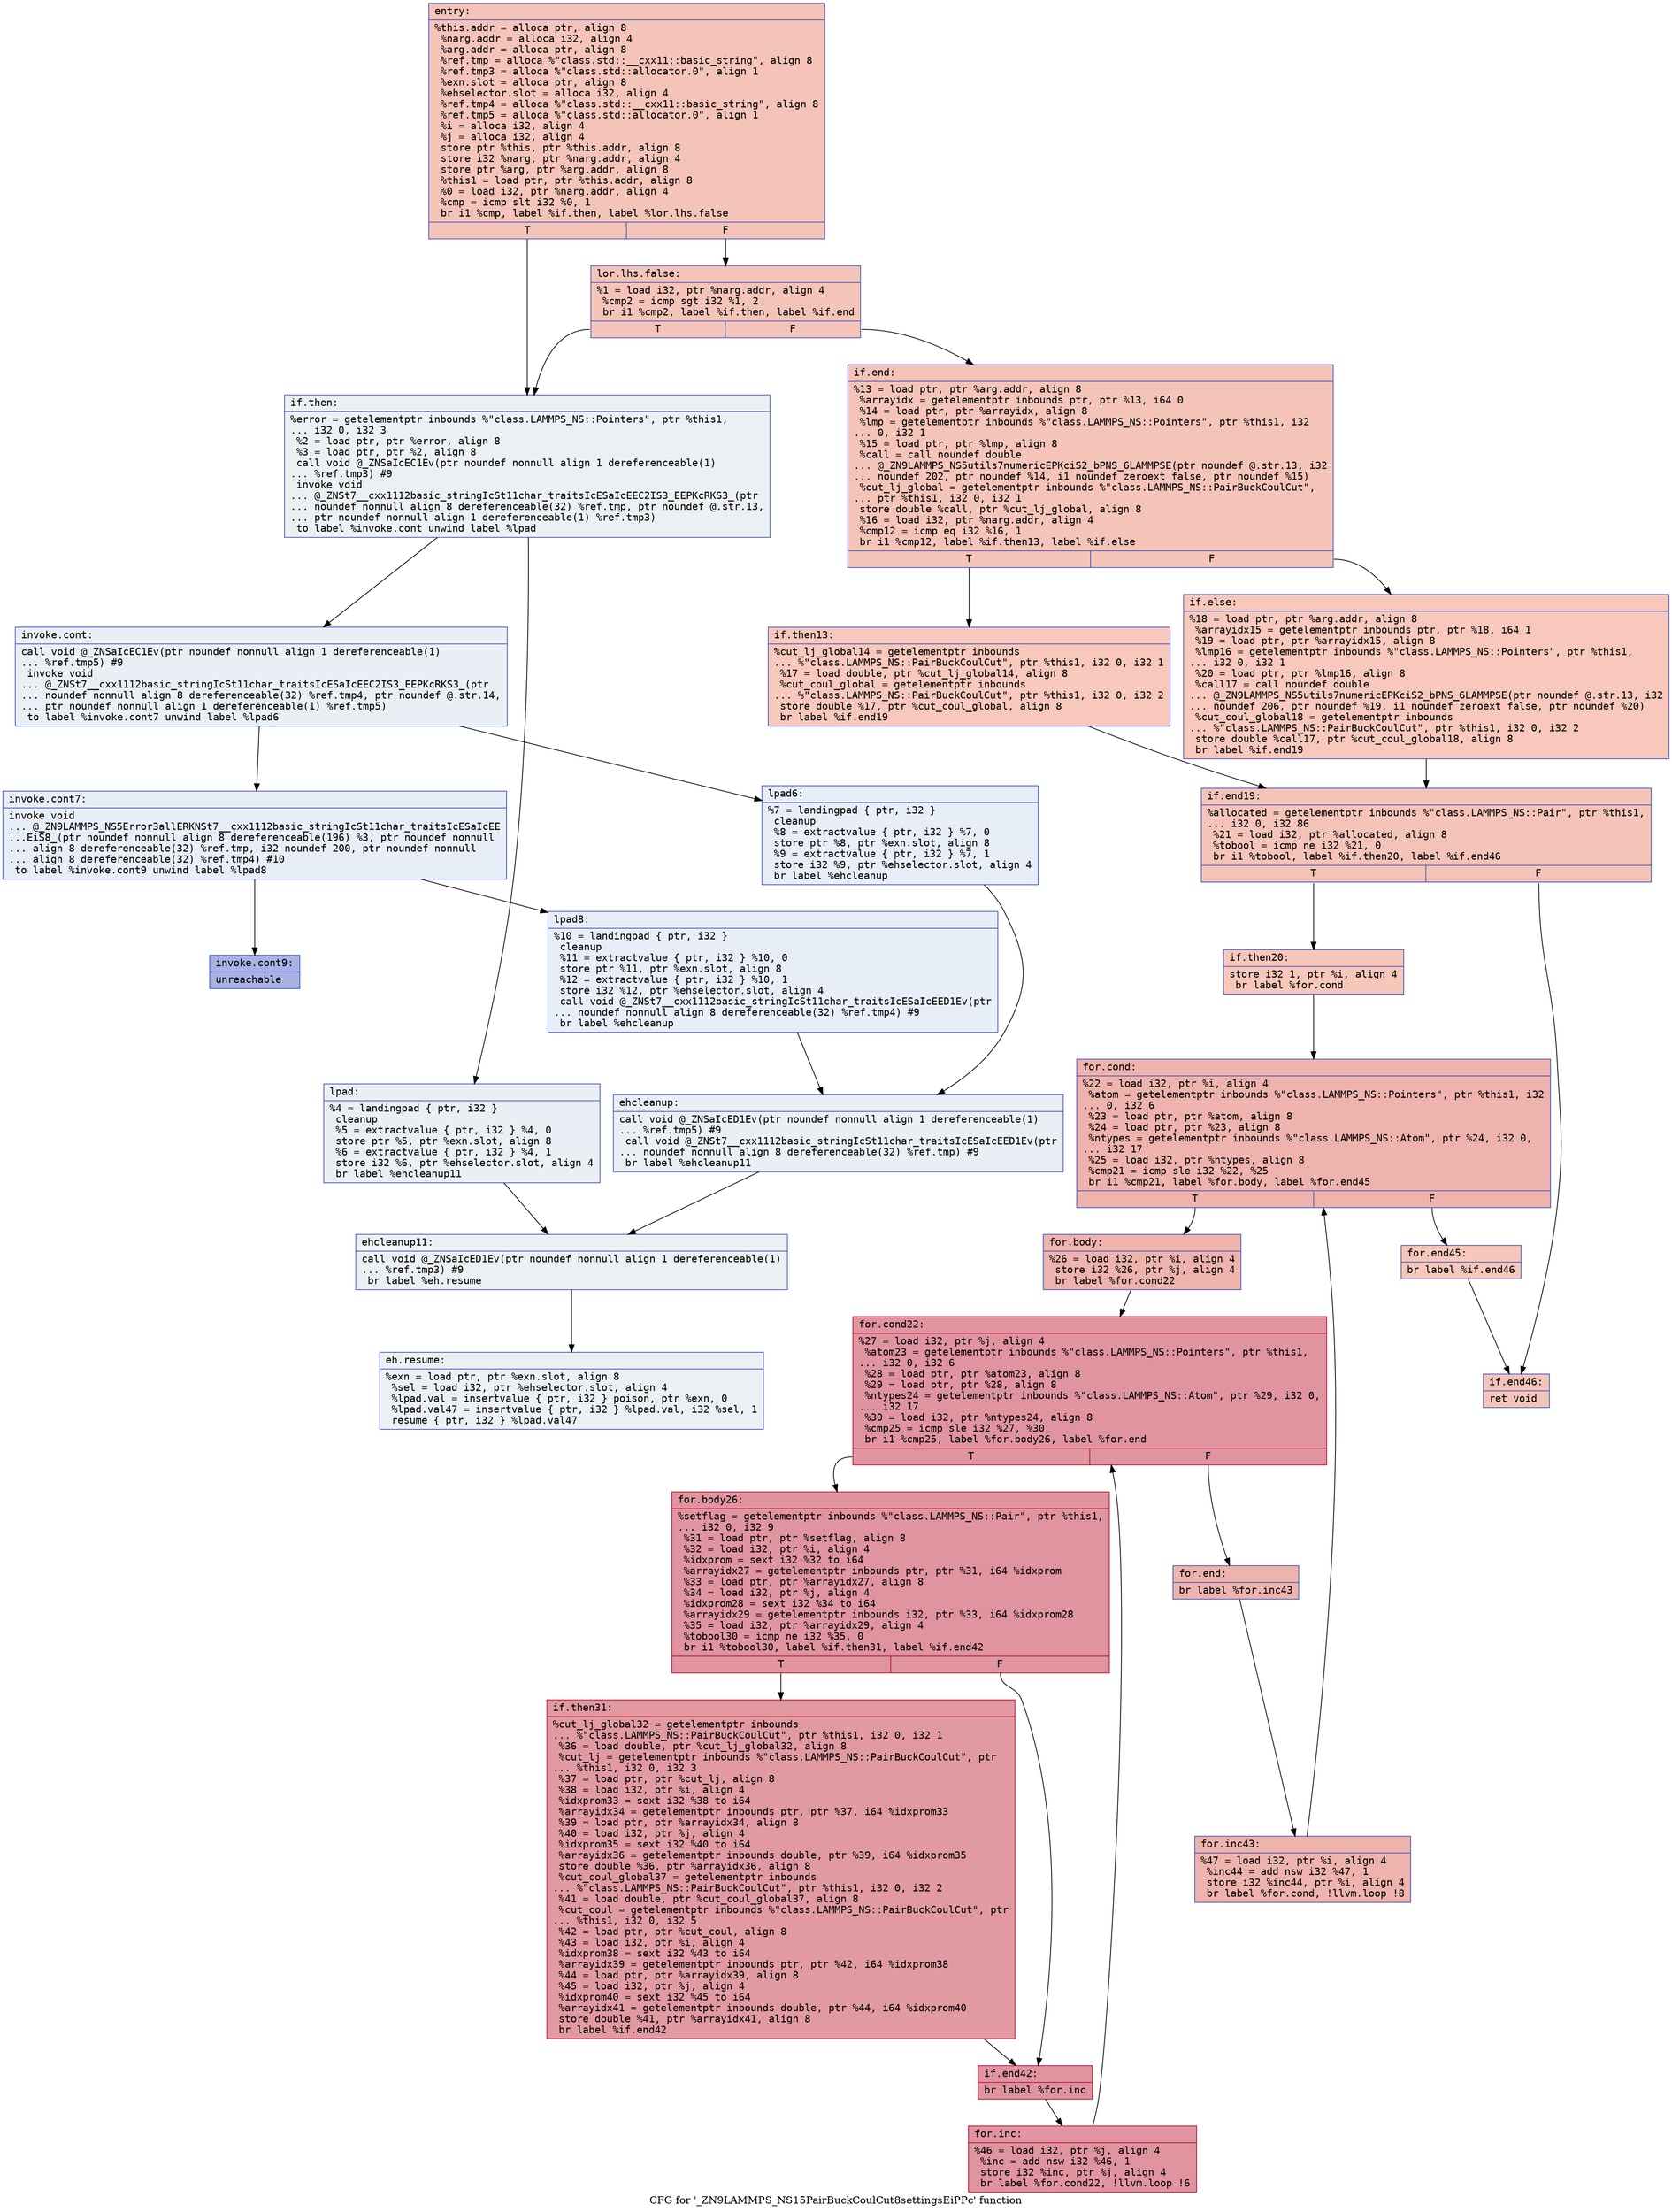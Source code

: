 digraph "CFG for '_ZN9LAMMPS_NS15PairBuckCoulCut8settingsEiPPc' function" {
	label="CFG for '_ZN9LAMMPS_NS15PairBuckCoulCut8settingsEiPPc' function";

	Node0x5558aab42cf0 [shape=record,color="#3d50c3ff", style=filled, fillcolor="#e97a5f70" fontname="Courier",label="{entry:\l|  %this.addr = alloca ptr, align 8\l  %narg.addr = alloca i32, align 4\l  %arg.addr = alloca ptr, align 8\l  %ref.tmp = alloca %\"class.std::__cxx11::basic_string\", align 8\l  %ref.tmp3 = alloca %\"class.std::allocator.0\", align 1\l  %exn.slot = alloca ptr, align 8\l  %ehselector.slot = alloca i32, align 4\l  %ref.tmp4 = alloca %\"class.std::__cxx11::basic_string\", align 8\l  %ref.tmp5 = alloca %\"class.std::allocator.0\", align 1\l  %i = alloca i32, align 4\l  %j = alloca i32, align 4\l  store ptr %this, ptr %this.addr, align 8\l  store i32 %narg, ptr %narg.addr, align 4\l  store ptr %arg, ptr %arg.addr, align 8\l  %this1 = load ptr, ptr %this.addr, align 8\l  %0 = load i32, ptr %narg.addr, align 4\l  %cmp = icmp slt i32 %0, 1\l  br i1 %cmp, label %if.then, label %lor.lhs.false\l|{<s0>T|<s1>F}}"];
	Node0x5558aab42cf0:s0 -> Node0x5558aab43940[tooltip="entry -> if.then\nProbability 0.00%" ];
	Node0x5558aab42cf0:s1 -> Node0x5558aab439b0[tooltip="entry -> lor.lhs.false\nProbability 100.00%" ];
	Node0x5558aab439b0 [shape=record,color="#3d50c3ff", style=filled, fillcolor="#e97a5f70" fontname="Courier",label="{lor.lhs.false:\l|  %1 = load i32, ptr %narg.addr, align 4\l  %cmp2 = icmp sgt i32 %1, 2\l  br i1 %cmp2, label %if.then, label %if.end\l|{<s0>T|<s1>F}}"];
	Node0x5558aab439b0:s0 -> Node0x5558aab43940[tooltip="lor.lhs.false -> if.then\nProbability 0.00%" ];
	Node0x5558aab439b0:s1 -> Node0x5558aab43c10[tooltip="lor.lhs.false -> if.end\nProbability 100.00%" ];
	Node0x5558aab43940 [shape=record,color="#3d50c3ff", style=filled, fillcolor="#d6dce470" fontname="Courier",label="{if.then:\l|  %error = getelementptr inbounds %\"class.LAMMPS_NS::Pointers\", ptr %this1,\l... i32 0, i32 3\l  %2 = load ptr, ptr %error, align 8\l  %3 = load ptr, ptr %2, align 8\l  call void @_ZNSaIcEC1Ev(ptr noundef nonnull align 1 dereferenceable(1)\l... %ref.tmp3) #9\l  invoke void\l... @_ZNSt7__cxx1112basic_stringIcSt11char_traitsIcESaIcEEC2IS3_EEPKcRKS3_(ptr\l... noundef nonnull align 8 dereferenceable(32) %ref.tmp, ptr noundef @.str.13,\l... ptr noundef nonnull align 1 dereferenceable(1) %ref.tmp3)\l          to label %invoke.cont unwind label %lpad\l}"];
	Node0x5558aab43940 -> Node0x5558aab44110[tooltip="if.then -> invoke.cont\nProbability 50.00%" ];
	Node0x5558aab43940 -> Node0x5558aab44190[tooltip="if.then -> lpad\nProbability 50.00%" ];
	Node0x5558aab44110 [shape=record,color="#3d50c3ff", style=filled, fillcolor="#d1dae970" fontname="Courier",label="{invoke.cont:\l|  call void @_ZNSaIcEC1Ev(ptr noundef nonnull align 1 dereferenceable(1)\l... %ref.tmp5) #9\l  invoke void\l... @_ZNSt7__cxx1112basic_stringIcSt11char_traitsIcESaIcEEC2IS3_EEPKcRKS3_(ptr\l... noundef nonnull align 8 dereferenceable(32) %ref.tmp4, ptr noundef @.str.14,\l... ptr noundef nonnull align 1 dereferenceable(1) %ref.tmp5)\l          to label %invoke.cont7 unwind label %lpad6\l}"];
	Node0x5558aab44110 -> Node0x5558aab44580[tooltip="invoke.cont -> invoke.cont7\nProbability 50.00%" ];
	Node0x5558aab44110 -> Node0x5558aab432b0[tooltip="invoke.cont -> lpad6\nProbability 50.00%" ];
	Node0x5558aab44580 [shape=record,color="#3d50c3ff", style=filled, fillcolor="#cbd8ee70" fontname="Courier",label="{invoke.cont7:\l|  invoke void\l... @_ZN9LAMMPS_NS5Error3allERKNSt7__cxx1112basic_stringIcSt11char_traitsIcESaIcEE\l...EiS8_(ptr noundef nonnull align 8 dereferenceable(196) %3, ptr noundef nonnull\l... align 8 dereferenceable(32) %ref.tmp, i32 noundef 200, ptr noundef nonnull\l... align 8 dereferenceable(32) %ref.tmp4) #10\l          to label %invoke.cont9 unwind label %lpad8\l}"];
	Node0x5558aab44580 -> Node0x5558aab44530[tooltip="invoke.cont7 -> invoke.cont9\nProbability 0.00%" ];
	Node0x5558aab44580 -> Node0x5558aab44a70[tooltip="invoke.cont7 -> lpad8\nProbability 100.00%" ];
	Node0x5558aab44530 [shape=record,color="#3d50c3ff", style=filled, fillcolor="#3d50c370" fontname="Courier",label="{invoke.cont9:\l|  unreachable\l}"];
	Node0x5558aab44190 [shape=record,color="#3d50c3ff", style=filled, fillcolor="#d1dae970" fontname="Courier",label="{lpad:\l|  %4 = landingpad \{ ptr, i32 \}\l          cleanup\l  %5 = extractvalue \{ ptr, i32 \} %4, 0\l  store ptr %5, ptr %exn.slot, align 8\l  %6 = extractvalue \{ ptr, i32 \} %4, 1\l  store i32 %6, ptr %ehselector.slot, align 4\l  br label %ehcleanup11\l}"];
	Node0x5558aab44190 -> Node0x5558aab45110[tooltip="lpad -> ehcleanup11\nProbability 100.00%" ];
	Node0x5558aab432b0 [shape=record,color="#3d50c3ff", style=filled, fillcolor="#cbd8ee70" fontname="Courier",label="{lpad6:\l|  %7 = landingpad \{ ptr, i32 \}\l          cleanup\l  %8 = extractvalue \{ ptr, i32 \} %7, 0\l  store ptr %8, ptr %exn.slot, align 8\l  %9 = extractvalue \{ ptr, i32 \} %7, 1\l  store i32 %9, ptr %ehselector.slot, align 4\l  br label %ehcleanup\l}"];
	Node0x5558aab432b0 -> Node0x5558aab45460[tooltip="lpad6 -> ehcleanup\nProbability 100.00%" ];
	Node0x5558aab44a70 [shape=record,color="#3d50c3ff", style=filled, fillcolor="#cbd8ee70" fontname="Courier",label="{lpad8:\l|  %10 = landingpad \{ ptr, i32 \}\l          cleanup\l  %11 = extractvalue \{ ptr, i32 \} %10, 0\l  store ptr %11, ptr %exn.slot, align 8\l  %12 = extractvalue \{ ptr, i32 \} %10, 1\l  store i32 %12, ptr %ehselector.slot, align 4\l  call void @_ZNSt7__cxx1112basic_stringIcSt11char_traitsIcESaIcEED1Ev(ptr\l... noundef nonnull align 8 dereferenceable(32) %ref.tmp4) #9\l  br label %ehcleanup\l}"];
	Node0x5558aab44a70 -> Node0x5558aab45460[tooltip="lpad8 -> ehcleanup\nProbability 100.00%" ];
	Node0x5558aab45460 [shape=record,color="#3d50c3ff", style=filled, fillcolor="#d1dae970" fontname="Courier",label="{ehcleanup:\l|  call void @_ZNSaIcED1Ev(ptr noundef nonnull align 1 dereferenceable(1)\l... %ref.tmp5) #9\l  call void @_ZNSt7__cxx1112basic_stringIcSt11char_traitsIcESaIcEED1Ev(ptr\l... noundef nonnull align 8 dereferenceable(32) %ref.tmp) #9\l  br label %ehcleanup11\l}"];
	Node0x5558aab45460 -> Node0x5558aab45110[tooltip="ehcleanup -> ehcleanup11\nProbability 100.00%" ];
	Node0x5558aab45110 [shape=record,color="#3d50c3ff", style=filled, fillcolor="#d6dce470" fontname="Courier",label="{ehcleanup11:\l|  call void @_ZNSaIcED1Ev(ptr noundef nonnull align 1 dereferenceable(1)\l... %ref.tmp3) #9\l  br label %eh.resume\l}"];
	Node0x5558aab45110 -> Node0x5558aab45ec0[tooltip="ehcleanup11 -> eh.resume\nProbability 100.00%" ];
	Node0x5558aab43c10 [shape=record,color="#3d50c3ff", style=filled, fillcolor="#e97a5f70" fontname="Courier",label="{if.end:\l|  %13 = load ptr, ptr %arg.addr, align 8\l  %arrayidx = getelementptr inbounds ptr, ptr %13, i64 0\l  %14 = load ptr, ptr %arrayidx, align 8\l  %lmp = getelementptr inbounds %\"class.LAMMPS_NS::Pointers\", ptr %this1, i32\l... 0, i32 1\l  %15 = load ptr, ptr %lmp, align 8\l  %call = call noundef double\l... @_ZN9LAMMPS_NS5utils7numericEPKciS2_bPNS_6LAMMPSE(ptr noundef @.str.13, i32\l... noundef 202, ptr noundef %14, i1 noundef zeroext false, ptr noundef %15)\l  %cut_lj_global = getelementptr inbounds %\"class.LAMMPS_NS::PairBuckCoulCut\",\l... ptr %this1, i32 0, i32 1\l  store double %call, ptr %cut_lj_global, align 8\l  %16 = load i32, ptr %narg.addr, align 4\l  %cmp12 = icmp eq i32 %16, 1\l  br i1 %cmp12, label %if.then13, label %if.else\l|{<s0>T|<s1>F}}"];
	Node0x5558aab43c10:s0 -> Node0x5558aab46810[tooltip="if.end -> if.then13\nProbability 50.00%" ];
	Node0x5558aab43c10:s1 -> Node0x5558aab468f0[tooltip="if.end -> if.else\nProbability 50.00%" ];
	Node0x5558aab46810 [shape=record,color="#3d50c3ff", style=filled, fillcolor="#ed836670" fontname="Courier",label="{if.then13:\l|  %cut_lj_global14 = getelementptr inbounds\l... %\"class.LAMMPS_NS::PairBuckCoulCut\", ptr %this1, i32 0, i32 1\l  %17 = load double, ptr %cut_lj_global14, align 8\l  %cut_coul_global = getelementptr inbounds\l... %\"class.LAMMPS_NS::PairBuckCoulCut\", ptr %this1, i32 0, i32 2\l  store double %17, ptr %cut_coul_global, align 8\l  br label %if.end19\l}"];
	Node0x5558aab46810 -> Node0x5558aab46da0[tooltip="if.then13 -> if.end19\nProbability 100.00%" ];
	Node0x5558aab468f0 [shape=record,color="#3d50c3ff", style=filled, fillcolor="#ed836670" fontname="Courier",label="{if.else:\l|  %18 = load ptr, ptr %arg.addr, align 8\l  %arrayidx15 = getelementptr inbounds ptr, ptr %18, i64 1\l  %19 = load ptr, ptr %arrayidx15, align 8\l  %lmp16 = getelementptr inbounds %\"class.LAMMPS_NS::Pointers\", ptr %this1,\l... i32 0, i32 1\l  %20 = load ptr, ptr %lmp16, align 8\l  %call17 = call noundef double\l... @_ZN9LAMMPS_NS5utils7numericEPKciS2_bPNS_6LAMMPSE(ptr noundef @.str.13, i32\l... noundef 206, ptr noundef %19, i1 noundef zeroext false, ptr noundef %20)\l  %cut_coul_global18 = getelementptr inbounds\l... %\"class.LAMMPS_NS::PairBuckCoulCut\", ptr %this1, i32 0, i32 2\l  store double %call17, ptr %cut_coul_global18, align 8\l  br label %if.end19\l}"];
	Node0x5558aab468f0 -> Node0x5558aab46da0[tooltip="if.else -> if.end19\nProbability 100.00%" ];
	Node0x5558aab46da0 [shape=record,color="#3d50c3ff", style=filled, fillcolor="#e97a5f70" fontname="Courier",label="{if.end19:\l|  %allocated = getelementptr inbounds %\"class.LAMMPS_NS::Pair\", ptr %this1,\l... i32 0, i32 86\l  %21 = load i32, ptr %allocated, align 8\l  %tobool = icmp ne i32 %21, 0\l  br i1 %tobool, label %if.then20, label %if.end46\l|{<s0>T|<s1>F}}"];
	Node0x5558aab46da0:s0 -> Node0x5558aab47810[tooltip="if.end19 -> if.then20\nProbability 62.50%" ];
	Node0x5558aab46da0:s1 -> Node0x5558aab47860[tooltip="if.end19 -> if.end46\nProbability 37.50%" ];
	Node0x5558aab47810 [shape=record,color="#3d50c3ff", style=filled, fillcolor="#ec7f6370" fontname="Courier",label="{if.then20:\l|  store i32 1, ptr %i, align 4\l  br label %for.cond\l}"];
	Node0x5558aab47810 -> Node0x5558aab48020[tooltip="if.then20 -> for.cond\nProbability 100.00%" ];
	Node0x5558aab48020 [shape=record,color="#3d50c3ff", style=filled, fillcolor="#d6524470" fontname="Courier",label="{for.cond:\l|  %22 = load i32, ptr %i, align 4\l  %atom = getelementptr inbounds %\"class.LAMMPS_NS::Pointers\", ptr %this1, i32\l... 0, i32 6\l  %23 = load ptr, ptr %atom, align 8\l  %24 = load ptr, ptr %23, align 8\l  %ntypes = getelementptr inbounds %\"class.LAMMPS_NS::Atom\", ptr %24, i32 0,\l... i32 17\l  %25 = load i32, ptr %ntypes, align 8\l  %cmp21 = icmp sle i32 %22, %25\l  br i1 %cmp21, label %for.body, label %for.end45\l|{<s0>T|<s1>F}}"];
	Node0x5558aab48020:s0 -> Node0x5558aab48580[tooltip="for.cond -> for.body\nProbability 96.88%" ];
	Node0x5558aab48020:s1 -> Node0x5558aab48600[tooltip="for.cond -> for.end45\nProbability 3.12%" ];
	Node0x5558aab48580 [shape=record,color="#3d50c3ff", style=filled, fillcolor="#d6524470" fontname="Courier",label="{for.body:\l|  %26 = load i32, ptr %i, align 4\l  store i32 %26, ptr %j, align 4\l  br label %for.cond22\l}"];
	Node0x5558aab48580 -> Node0x5558aab488b0[tooltip="for.body -> for.cond22\nProbability 100.00%" ];
	Node0x5558aab488b0 [shape=record,color="#b70d28ff", style=filled, fillcolor="#b70d2870" fontname="Courier",label="{for.cond22:\l|  %27 = load i32, ptr %j, align 4\l  %atom23 = getelementptr inbounds %\"class.LAMMPS_NS::Pointers\", ptr %this1,\l... i32 0, i32 6\l  %28 = load ptr, ptr %atom23, align 8\l  %29 = load ptr, ptr %28, align 8\l  %ntypes24 = getelementptr inbounds %\"class.LAMMPS_NS::Atom\", ptr %29, i32 0,\l... i32 17\l  %30 = load i32, ptr %ntypes24, align 8\l  %cmp25 = icmp sle i32 %27, %30\l  br i1 %cmp25, label %for.body26, label %for.end\l|{<s0>T|<s1>F}}"];
	Node0x5558aab488b0:s0 -> Node0x5558aab48e20[tooltip="for.cond22 -> for.body26\nProbability 96.88%" ];
	Node0x5558aab488b0:s1 -> Node0x5558aab48ea0[tooltip="for.cond22 -> for.end\nProbability 3.12%" ];
	Node0x5558aab48e20 [shape=record,color="#b70d28ff", style=filled, fillcolor="#b70d2870" fontname="Courier",label="{for.body26:\l|  %setflag = getelementptr inbounds %\"class.LAMMPS_NS::Pair\", ptr %this1,\l... i32 0, i32 9\l  %31 = load ptr, ptr %setflag, align 8\l  %32 = load i32, ptr %i, align 4\l  %idxprom = sext i32 %32 to i64\l  %arrayidx27 = getelementptr inbounds ptr, ptr %31, i64 %idxprom\l  %33 = load ptr, ptr %arrayidx27, align 8\l  %34 = load i32, ptr %j, align 4\l  %idxprom28 = sext i32 %34 to i64\l  %arrayidx29 = getelementptr inbounds i32, ptr %33, i64 %idxprom28\l  %35 = load i32, ptr %arrayidx29, align 4\l  %tobool30 = icmp ne i32 %35, 0\l  br i1 %tobool30, label %if.then31, label %if.end42\l|{<s0>T|<s1>F}}"];
	Node0x5558aab48e20:s0 -> Node0x5558aab49710[tooltip="for.body26 -> if.then31\nProbability 62.50%" ];
	Node0x5558aab48e20:s1 -> Node0x5558aab49790[tooltip="for.body26 -> if.end42\nProbability 37.50%" ];
	Node0x5558aab49710 [shape=record,color="#b70d28ff", style=filled, fillcolor="#bb1b2c70" fontname="Courier",label="{if.then31:\l|  %cut_lj_global32 = getelementptr inbounds\l... %\"class.LAMMPS_NS::PairBuckCoulCut\", ptr %this1, i32 0, i32 1\l  %36 = load double, ptr %cut_lj_global32, align 8\l  %cut_lj = getelementptr inbounds %\"class.LAMMPS_NS::PairBuckCoulCut\", ptr\l... %this1, i32 0, i32 3\l  %37 = load ptr, ptr %cut_lj, align 8\l  %38 = load i32, ptr %i, align 4\l  %idxprom33 = sext i32 %38 to i64\l  %arrayidx34 = getelementptr inbounds ptr, ptr %37, i64 %idxprom33\l  %39 = load ptr, ptr %arrayidx34, align 8\l  %40 = load i32, ptr %j, align 4\l  %idxprom35 = sext i32 %40 to i64\l  %arrayidx36 = getelementptr inbounds double, ptr %39, i64 %idxprom35\l  store double %36, ptr %arrayidx36, align 8\l  %cut_coul_global37 = getelementptr inbounds\l... %\"class.LAMMPS_NS::PairBuckCoulCut\", ptr %this1, i32 0, i32 2\l  %41 = load double, ptr %cut_coul_global37, align 8\l  %cut_coul = getelementptr inbounds %\"class.LAMMPS_NS::PairBuckCoulCut\", ptr\l... %this1, i32 0, i32 5\l  %42 = load ptr, ptr %cut_coul, align 8\l  %43 = load i32, ptr %i, align 4\l  %idxprom38 = sext i32 %43 to i64\l  %arrayidx39 = getelementptr inbounds ptr, ptr %42, i64 %idxprom38\l  %44 = load ptr, ptr %arrayidx39, align 8\l  %45 = load i32, ptr %j, align 4\l  %idxprom40 = sext i32 %45 to i64\l  %arrayidx41 = getelementptr inbounds double, ptr %44, i64 %idxprom40\l  store double %41, ptr %arrayidx41, align 8\l  br label %if.end42\l}"];
	Node0x5558aab49710 -> Node0x5558aab49790[tooltip="if.then31 -> if.end42\nProbability 100.00%" ];
	Node0x5558aab49790 [shape=record,color="#b70d28ff", style=filled, fillcolor="#b70d2870" fontname="Courier",label="{if.end42:\l|  br label %for.inc\l}"];
	Node0x5558aab49790 -> Node0x5558aab4a970[tooltip="if.end42 -> for.inc\nProbability 100.00%" ];
	Node0x5558aab4a970 [shape=record,color="#b70d28ff", style=filled, fillcolor="#b70d2870" fontname="Courier",label="{for.inc:\l|  %46 = load i32, ptr %j, align 4\l  %inc = add nsw i32 %46, 1\l  store i32 %inc, ptr %j, align 4\l  br label %for.cond22, !llvm.loop !6\l}"];
	Node0x5558aab4a970 -> Node0x5558aab488b0[tooltip="for.inc -> for.cond22\nProbability 100.00%" ];
	Node0x5558aab48ea0 [shape=record,color="#3d50c3ff", style=filled, fillcolor="#d6524470" fontname="Courier",label="{for.end:\l|  br label %for.inc43\l}"];
	Node0x5558aab48ea0 -> Node0x5558aab4ad60[tooltip="for.end -> for.inc43\nProbability 100.00%" ];
	Node0x5558aab4ad60 [shape=record,color="#3d50c3ff", style=filled, fillcolor="#d6524470" fontname="Courier",label="{for.inc43:\l|  %47 = load i32, ptr %i, align 4\l  %inc44 = add nsw i32 %47, 1\l  store i32 %inc44, ptr %i, align 4\l  br label %for.cond, !llvm.loop !8\l}"];
	Node0x5558aab4ad60 -> Node0x5558aab48020[tooltip="for.inc43 -> for.cond\nProbability 100.00%" ];
	Node0x5558aab48600 [shape=record,color="#3d50c3ff", style=filled, fillcolor="#ec7f6370" fontname="Courier",label="{for.end45:\l|  br label %if.end46\l}"];
	Node0x5558aab48600 -> Node0x5558aab47860[tooltip="for.end45 -> if.end46\nProbability 100.00%" ];
	Node0x5558aab47860 [shape=record,color="#3d50c3ff", style=filled, fillcolor="#e97a5f70" fontname="Courier",label="{if.end46:\l|  ret void\l}"];
	Node0x5558aab45ec0 [shape=record,color="#3d50c3ff", style=filled, fillcolor="#d6dce470" fontname="Courier",label="{eh.resume:\l|  %exn = load ptr, ptr %exn.slot, align 8\l  %sel = load i32, ptr %ehselector.slot, align 4\l  %lpad.val = insertvalue \{ ptr, i32 \} poison, ptr %exn, 0\l  %lpad.val47 = insertvalue \{ ptr, i32 \} %lpad.val, i32 %sel, 1\l  resume \{ ptr, i32 \} %lpad.val47\l}"];
}
